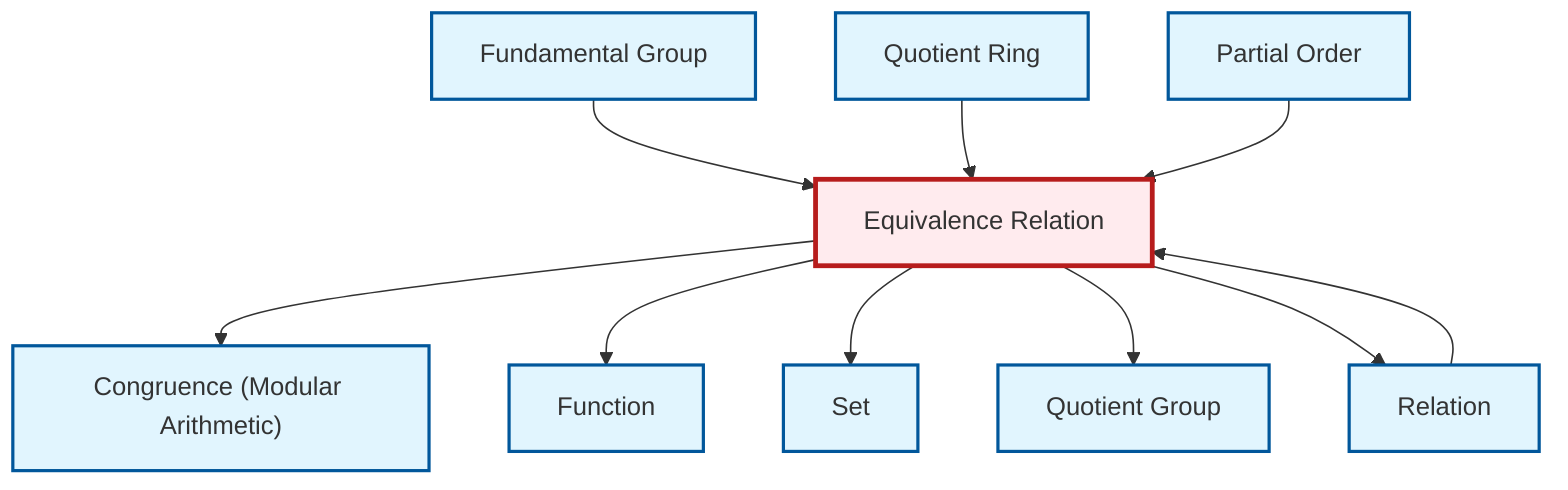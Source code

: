 graph TD
    classDef definition fill:#e1f5fe,stroke:#01579b,stroke-width:2px
    classDef theorem fill:#f3e5f5,stroke:#4a148c,stroke-width:2px
    classDef axiom fill:#fff3e0,stroke:#e65100,stroke-width:2px
    classDef example fill:#e8f5e9,stroke:#1b5e20,stroke-width:2px
    classDef current fill:#ffebee,stroke:#b71c1c,stroke-width:3px
    def-quotient-group["Quotient Group"]:::definition
    def-equivalence-relation["Equivalence Relation"]:::definition
    def-congruence["Congruence (Modular Arithmetic)"]:::definition
    def-relation["Relation"]:::definition
    def-fundamental-group["Fundamental Group"]:::definition
    def-partial-order["Partial Order"]:::definition
    def-set["Set"]:::definition
    def-function["Function"]:::definition
    def-quotient-ring["Quotient Ring"]:::definition
    def-fundamental-group --> def-equivalence-relation
    def-equivalence-relation --> def-congruence
    def-relation --> def-equivalence-relation
    def-quotient-ring --> def-equivalence-relation
    def-equivalence-relation --> def-function
    def-equivalence-relation --> def-set
    def-equivalence-relation --> def-quotient-group
    def-partial-order --> def-equivalence-relation
    def-equivalence-relation --> def-relation
    class def-equivalence-relation current